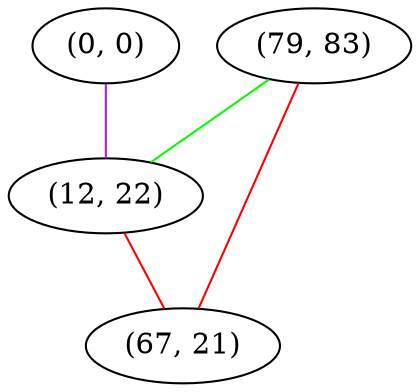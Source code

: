 graph "" {
"(79, 83)";
"(0, 0)";
"(12, 22)";
"(67, 21)";
"(79, 83)" -- "(12, 22)"  [color=green, key=0, weight=2];
"(79, 83)" -- "(67, 21)"  [color=red, key=0, weight=1];
"(0, 0)" -- "(12, 22)"  [color=purple, key=0, weight=4];
"(12, 22)" -- "(67, 21)"  [color=red, key=0, weight=1];
}
